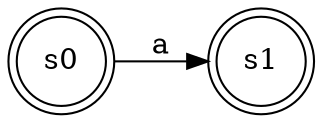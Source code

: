 digraph finite_state_machine {
	rankdir=LR;
	size="18,5"
	node [shape = doublecircle]; s0 s1;
	node [shape = circle];
	s0 -> s1 [ label = "a" ];
}
